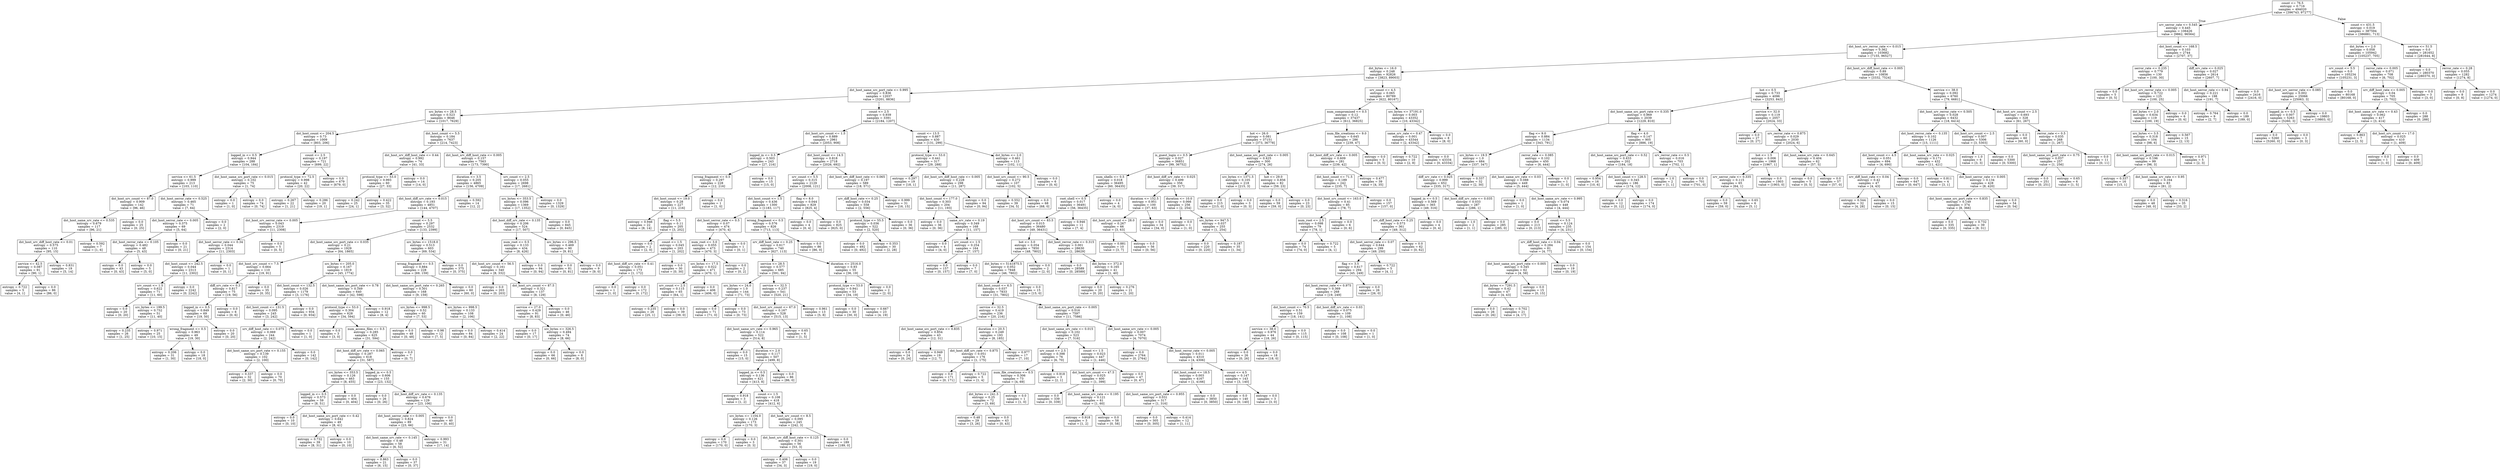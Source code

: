 digraph Tree {
node [shape=box] ;
0 [label="count <= 76.5\nentropy = 0.716\nsamples = 494020\nvalue = [396743, 97277]"] ;
1 [label="srv_serror_rate <= 0.545\nentropy = 0.445\nsamples = 106426\nvalue = [9862, 96564]"] ;
0 -> 1 [labeldistance=2.5, labelangle=45, headlabel="True"] ;
2 [label="dst_host_srv_rerror_rate <= 0.015\nentropy = 0.362\nsamples = 103682\nvalue = [7155, 96527]"] ;
1 -> 2 ;
3 [label="dst_bytes <= 16.0\nentropy = 0.248\nsamples = 92826\nvalue = [3823, 89003]"] ;
2 -> 3 ;
4 [label="dst_host_same_src_port_rate <= 0.995\nentropy = 0.836\nsamples = 12037\nvalue = [3201, 8836]"] ;
3 -> 4 ;
5 [label="src_bytes <= 28.5\nentropy = 0.523\nsamples = 8646\nvalue = [1017, 7629]"] ;
4 -> 5 ;
6 [label="dst_host_count <= 204.5\nentropy = 0.73\nsamples = 1009\nvalue = [803, 206]"] ;
5 -> 6 ;
7 [label="logged_in <= 0.5\nentropy = 0.944\nsamples = 288\nvalue = [104, 184]"] ;
6 -> 7 ;
8 [label="service <= 61.5\nentropy = 0.999\nsamples = 213\nvalue = [103, 110]"] ;
7 -> 8 ;
9 [label="dst_host_srv_count <= 87.0\nentropy = 0.909\nsamples = 142\nvalue = [96, 46]"] ;
8 -> 9 ;
10 [label="dst_host_same_srv_rate <= 0.535\nentropy = 0.679\nsamples = 117\nvalue = [96, 21]"] ;
9 -> 10 ;
11 [label="dst_host_srv_diff_host_rate <= 0.01\nentropy = 0.575\nsamples = 110\nvalue = [95, 15]"] ;
10 -> 11 ;
12 [label="service <= 42.5\nentropy = 0.087\nsamples = 91\nvalue = [90, 1]"] ;
11 -> 12 ;
13 [label="entropy = 0.722\nsamples = 5\nvalue = [4, 1]"] ;
12 -> 13 ;
14 [label="entropy = 0.0\nsamples = 86\nvalue = [86, 0]"] ;
12 -> 14 ;
15 [label="entropy = 0.831\nsamples = 19\nvalue = [5, 14]"] ;
11 -> 15 ;
16 [label="entropy = 0.592\nsamples = 7\nvalue = [1, 6]"] ;
10 -> 16 ;
17 [label="entropy = 0.0\nsamples = 25\nvalue = [0, 25]"] ;
9 -> 17 ;
18 [label="dst_host_serror_rate <= 0.525\nentropy = 0.465\nsamples = 71\nvalue = [7, 64]"] ;
8 -> 18 ;
19 [label="dst_host_serror_rate <= 0.005\nentropy = 0.375\nsamples = 69\nvalue = [5, 64]"] ;
18 -> 19 ;
20 [label="dst_host_rerror_rate <= 0.105\nentropy = 0.482\nsamples = 48\nvalue = [5, 43]"] ;
19 -> 20 ;
21 [label="entropy = 0.0\nsamples = 43\nvalue = [0, 43]"] ;
20 -> 21 ;
22 [label="entropy = 0.0\nsamples = 5\nvalue = [5, 0]"] ;
20 -> 22 ;
23 [label="entropy = 0.0\nsamples = 21\nvalue = [0, 21]"] ;
19 -> 23 ;
24 [label="entropy = 0.0\nsamples = 2\nvalue = [2, 0]"] ;
18 -> 24 ;
25 [label="dst_host_same_src_port_rate <= 0.015\nentropy = 0.102\nsamples = 75\nvalue = [1, 74]"] ;
7 -> 25 ;
26 [label="entropy = 0.0\nsamples = 1\nvalue = [1, 0]"] ;
25 -> 26 ;
27 [label="entropy = 0.0\nsamples = 74\nvalue = [0, 74]"] ;
25 -> 27 ;
28 [label="count <= 2.5\nentropy = 0.197\nsamples = 721\nvalue = [699, 22]"] ;
6 -> 28 ;
29 [label="protocol_type <= 72.5\nentropy = 0.998\nsamples = 42\nvalue = [20, 22]"] ;
28 -> 29 ;
30 [label="entropy = 0.267\nsamples = 22\nvalue = [1, 21]"] ;
29 -> 30 ;
31 [label="entropy = 0.286\nsamples = 20\nvalue = [19, 1]"] ;
29 -> 31 ;
32 [label="entropy = 0.0\nsamples = 679\nvalue = [679, 0]"] ;
28 -> 32 ;
33 [label="dst_host_count <= 5.5\nentropy = 0.184\nsamples = 7637\nvalue = [214, 7423]"] ;
5 -> 33 ;
34 [label="dst_host_srv_diff_host_rate <= 0.44\nentropy = 0.992\nsamples = 74\nvalue = [41, 33]"] ;
33 -> 34 ;
35 [label="protocol_type <= 53.0\nentropy = 0.993\nsamples = 60\nvalue = [27, 33]"] ;
34 -> 35 ;
36 [label="entropy = 0.242\nsamples = 25\nvalue = [24, 1]"] ;
35 -> 36 ;
37 [label="entropy = 0.422\nsamples = 35\nvalue = [3, 32]"] ;
35 -> 37 ;
38 [label="entropy = 0.0\nsamples = 14\nvalue = [14, 0]"] ;
34 -> 38 ;
39 [label="dst_host_srv_diff_host_rate <= 0.005\nentropy = 0.157\nsamples = 7563\nvalue = [173, 7390]"] ;
33 -> 39 ;
40 [label="duration <= 3.5\nentropy = 0.205\nsamples = 4865\nvalue = [156, 4709]"] ;
39 -> 40 ;
41 [label="dst_host_diff_srv_rate <= 0.015\nentropy = 0.193\nsamples = 4851\nvalue = [144, 4707]"] ;
40 -> 41 ;
42 [label="dst_host_srv_serror_rate <= 0.005\nentropy = 0.043\nsamples = 2319\nvalue = [11, 2308]"] ;
41 -> 42 ;
43 [label="dst_host_serror_rate <= 0.34\nentropy = 0.044\nsamples = 2314\nvalue = [11, 2303]"] ;
42 -> 43 ;
44 [label="dst_host_count <= 242.5\nentropy = 0.044\nsamples = 2313\nvalue = [11, 2302]"] ;
43 -> 44 ;
45 [label="srv_count <= 1.5\nentropy = 0.622\nsamples = 71\nvalue = [11, 60]"] ;
44 -> 45 ;
46 [label="entropy = 0.0\nsamples = 20\nvalue = [0, 20]"] ;
45 -> 46 ;
47 [label="src_bytes <= 199.5\nentropy = 0.752\nsamples = 51\nvalue = [11, 40]"] ;
45 -> 47 ;
48 [label="entropy = 0.235\nsamples = 26\nvalue = [1, 25]"] ;
47 -> 48 ;
49 [label="entropy = 0.971\nsamples = 25\nvalue = [10, 15]"] ;
47 -> 49 ;
50 [label="entropy = 0.0\nsamples = 2242\nvalue = [0, 2242]"] ;
44 -> 50 ;
51 [label="entropy = 0.0\nsamples = 1\nvalue = [0, 1]"] ;
43 -> 51 ;
52 [label="entropy = 0.0\nsamples = 5\nvalue = [0, 5]"] ;
42 -> 52 ;
53 [label="count <= 5.5\nentropy = 0.297\nsamples = 2532\nvalue = [133, 2399]"] ;
41 -> 53 ;
54 [label="dst_host_same_src_port_rate <= 0.035\nentropy = 0.21\nsamples = 1929\nvalue = [64, 1865]"] ;
53 -> 54 ;
55 [label="dst_host_srv_count <= 7.5\nentropy = 0.664\nsamples = 110\nvalue = [19, 91]"] ;
54 -> 55 ;
56 [label="diff_srv_rate <= 0.3\nentropy = 0.817\nsamples = 75\nvalue = [19, 56]"] ;
55 -> 56 ;
57 [label="logged_in <= 0.5\nentropy = 0.849\nsamples = 69\nvalue = [19, 50]"] ;
56 -> 57 ;
58 [label="wrong_fragment <= 0.5\nentropy = 0.963\nsamples = 49\nvalue = [19, 30]"] ;
57 -> 58 ;
59 [label="entropy = 0.206\nsamples = 31\nvalue = [1, 30]"] ;
58 -> 59 ;
60 [label="entropy = 0.0\nsamples = 18\nvalue = [18, 0]"] ;
58 -> 60 ;
61 [label="entropy = 0.0\nsamples = 20\nvalue = [0, 20]"] ;
57 -> 61 ;
62 [label="entropy = 0.0\nsamples = 6\nvalue = [0, 6]"] ;
56 -> 62 ;
63 [label="entropy = 0.0\nsamples = 35\nvalue = [0, 35]"] ;
55 -> 63 ;
64 [label="src_bytes <= 205.0\nentropy = 0.167\nsamples = 1819\nvalue = [45, 1774]"] ;
54 -> 64 ;
65 [label="dst_host_count <= 132.5\nentropy = 0.026\nsamples = 1179\nvalue = [3, 1176]"] ;
64 -> 65 ;
66 [label="dst_host_count <= 131.5\nentropy = 0.095\nsamples = 245\nvalue = [3, 242]"] ;
65 -> 66 ;
67 [label="srv_diff_host_rate <= 0.075\nentropy = 0.069\nsamples = 244\nvalue = [2, 242]"] ;
66 -> 67 ;
68 [label="dst_host_same_src_port_rate <= 0.155\nentropy = 0.139\nsamples = 102\nvalue = [2, 100]"] ;
67 -> 68 ;
69 [label="entropy = 0.337\nsamples = 32\nvalue = [2, 30]"] ;
68 -> 69 ;
70 [label="entropy = 0.0\nsamples = 70\nvalue = [0, 70]"] ;
68 -> 70 ;
71 [label="entropy = 0.0\nsamples = 142\nvalue = [0, 142]"] ;
67 -> 71 ;
72 [label="entropy = 0.0\nsamples = 1\nvalue = [1, 0]"] ;
66 -> 72 ;
73 [label="entropy = 0.0\nsamples = 934\nvalue = [0, 934]"] ;
65 -> 73 ;
74 [label="dst_host_same_src_port_rate <= 0.78\nentropy = 0.349\nsamples = 640\nvalue = [42, 598]"] ;
64 -> 74 ;
75 [label="protocol_type <= 53.0\nentropy = 0.304\nsamples = 628\nvalue = [34, 594]"] ;
74 -> 75 ;
76 [label="entropy = 0.0\nsamples = 3\nvalue = [3, 0]"] ;
75 -> 76 ;
77 [label="num_access_files <= 0.5\nentropy = 0.285\nsamples = 625\nvalue = [31, 594]"] ;
75 -> 77 ;
78 [label="dst_host_diff_srv_rate <= 0.065\nentropy = 0.287\nsamples = 618\nvalue = [31, 587]"] ;
77 -> 78 ;
79 [label="src_bytes <= 353.5\nentropy = 0.126\nsamples = 463\nvalue = [8, 455]"] ;
78 -> 79 ;
80 [label="logged_in <= 0.5\nentropy = 0.573\nsamples = 59\nvalue = [8, 51]"] ;
79 -> 80 ;
81 [label="entropy = 0.0\nsamples = 10\nvalue = [0, 10]"] ;
80 -> 81 ;
82 [label="dst_host_same_src_port_rate <= 0.42\nentropy = 0.642\nsamples = 49\nvalue = [8, 41]"] ;
80 -> 82 ;
83 [label="entropy = 0.732\nsamples = 39\nvalue = [8, 31]"] ;
82 -> 83 ;
84 [label="entropy = 0.0\nsamples = 10\nvalue = [0, 10]"] ;
82 -> 84 ;
85 [label="entropy = 0.0\nsamples = 404\nvalue = [0, 404]"] ;
79 -> 85 ;
86 [label="logged_in <= 0.5\nentropy = 0.606\nsamples = 155\nvalue = [23, 132]"] ;
78 -> 86 ;
87 [label="entropy = 0.0\nsamples = 26\nvalue = [0, 26]"] ;
86 -> 87 ;
88 [label="dst_host_diff_srv_rate <= 0.135\nentropy = 0.676\nsamples = 129\nvalue = [23, 106]"] ;
86 -> 88 ;
89 [label="dst_host_serror_rate <= 0.005\nentropy = 0.824\nsamples = 89\nvalue = [23, 66]"] ;
88 -> 89 ;
90 [label="dst_host_same_srv_rate <= 0.145\nentropy = 0.48\nsamples = 58\nvalue = [6, 52]"] ;
89 -> 90 ;
91 [label="entropy = 0.863\nsamples = 21\nvalue = [6, 15]"] ;
90 -> 91 ;
92 [label="entropy = 0.0\nsamples = 37\nvalue = [0, 37]"] ;
90 -> 92 ;
93 [label="entropy = 0.993\nsamples = 31\nvalue = [17, 14]"] ;
89 -> 93 ;
94 [label="entropy = 0.0\nsamples = 40\nvalue = [0, 40]"] ;
88 -> 94 ;
95 [label="entropy = 0.0\nsamples = 7\nvalue = [0, 7]"] ;
77 -> 95 ;
96 [label="entropy = 0.918\nsamples = 12\nvalue = [8, 4]"] ;
74 -> 96 ;
97 [label="src_bytes <= 1518.0\nentropy = 0.513\nsamples = 603\nvalue = [69, 534]"] ;
53 -> 97 ;
98 [label="wrong_fragment <= 0.5\nentropy = 0.884\nsamples = 228\nvalue = [69, 159]"] ;
97 -> 98 ;
99 [label="dst_host_same_src_port_rate <= 0.265\nentropy = 0.301\nsamples = 168\nvalue = [9, 159]"] ;
98 -> 99 ;
100 [label="src_bytes <= 998.5\nentropy = 0.52\nsamples = 60\nvalue = [7, 53]"] ;
99 -> 100 ;
101 [label="entropy = 0.0\nsamples = 48\nvalue = [0, 48]"] ;
100 -> 101 ;
102 [label="entropy = 0.98\nsamples = 12\nvalue = [7, 5]"] ;
100 -> 102 ;
103 [label="src_bytes <= 998.5\nentropy = 0.133\nsamples = 108\nvalue = [2, 106]"] ;
99 -> 103 ;
104 [label="entropy = 0.0\nsamples = 84\nvalue = [0, 84]"] ;
103 -> 104 ;
105 [label="entropy = 0.414\nsamples = 24\nvalue = [2, 22]"] ;
103 -> 105 ;
106 [label="entropy = 0.0\nsamples = 60\nvalue = [60, 0]"] ;
98 -> 106 ;
107 [label="entropy = 0.0\nsamples = 375\nvalue = [0, 375]"] ;
97 -> 107 ;
108 [label="entropy = 0.592\nsamples = 14\nvalue = [12, 2]"] ;
40 -> 108 ;
109 [label="srv_count <= 2.5\nentropy = 0.055\nsamples = 2698\nvalue = [17, 2681]"] ;
39 -> 109 ;
110 [label="src_bytes <= 353.5\nentropy = 0.096\nsamples = 1369\nvalue = [17, 1352]"] ;
109 -> 110 ;
111 [label="dst_host_diff_srv_rate <= 0.135\nentropy = 0.206\nsamples = 524\nvalue = [17, 507]"] ;
110 -> 111 ;
112 [label="num_root <= 0.5\nentropy = 0.133\nsamples = 434\nvalue = [8, 426]"] ;
111 -> 112 ;
113 [label="dst_host_srv_count <= 56.5\nentropy = 0.161\nsamples = 340\nvalue = [8, 332]"] ;
112 -> 113 ;
114 [label="entropy = 0.0\nsamples = 203\nvalue = [0, 203]"] ;
113 -> 114 ;
115 [label="dst_host_srv_count <= 87.5\nentropy = 0.321\nsamples = 137\nvalue = [8, 129]"] ;
113 -> 115 ;
116 [label="service <= 27.0\nentropy = 0.429\nsamples = 91\nvalue = [8, 83]"] ;
115 -> 116 ;
117 [label="entropy = 0.0\nsamples = 17\nvalue = [0, 17]"] ;
116 -> 117 ;
118 [label="src_bytes <= 326.5\nentropy = 0.494\nsamples = 74\nvalue = [8, 66]"] ;
116 -> 118 ;
119 [label="entropy = 0.0\nsamples = 66\nvalue = [0, 66]"] ;
118 -> 119 ;
120 [label="entropy = 0.0\nsamples = 8\nvalue = [8, 0]"] ;
118 -> 120 ;
121 [label="entropy = 0.0\nsamples = 46\nvalue = [0, 46]"] ;
115 -> 121 ;
122 [label="entropy = 0.0\nsamples = 94\nvalue = [0, 94]"] ;
112 -> 122 ;
123 [label="src_bytes <= 296.5\nentropy = 0.469\nsamples = 90\nvalue = [9, 81]"] ;
111 -> 123 ;
124 [label="entropy = 0.0\nsamples = 81\nvalue = [0, 81]"] ;
123 -> 124 ;
125 [label="entropy = 0.0\nsamples = 9\nvalue = [9, 0]"] ;
123 -> 125 ;
126 [label="entropy = 0.0\nsamples = 845\nvalue = [0, 845]"] ;
110 -> 126 ;
127 [label="entropy = 0.0\nsamples = 1329\nvalue = [0, 1329]"] ;
109 -> 127 ;
128 [label="count <= 2.5\nentropy = 0.939\nsamples = 3391\nvalue = [2184, 1207]"] ;
4 -> 128 ;
129 [label="dst_host_srv_count <= 1.5\nentropy = 0.889\nsamples = 2961\nvalue = [2053, 908]"] ;
128 -> 129 ;
130 [label="logged_in <= 0.5\nentropy = 0.503\nsamples = 243\nvalue = [27, 216]"] ;
129 -> 130 ;
131 [label="wrong_fragment <= 0.5\nentropy = 0.297\nsamples = 228\nvalue = [12, 216]"] ;
130 -> 131 ;
132 [label="dst_host_count <= 19.0\nentropy = 0.28\nsamples = 227\nvalue = [11, 216]"] ;
131 -> 132 ;
133 [label="entropy = 0.946\nsamples = 22\nvalue = [8, 14]"] ;
132 -> 133 ;
134 [label="flag <= 5.5\nentropy = 0.11\nsamples = 205\nvalue = [3, 202]"] ;
132 -> 134 ;
135 [label="entropy = 0.0\nsamples = 2\nvalue = [2, 0]"] ;
134 -> 135 ;
136 [label="count <= 1.5\nentropy = 0.045\nsamples = 203\nvalue = [1, 202]"] ;
134 -> 136 ;
137 [label="dst_host_diff_srv_rate <= 0.41\nentropy = 0.051\nsamples = 173\nvalue = [1, 172]"] ;
136 -> 137 ;
138 [label="entropy = 0.0\nsamples = 1\nvalue = [1, 0]"] ;
137 -> 138 ;
139 [label="entropy = 0.0\nsamples = 172\nvalue = [0, 172]"] ;
137 -> 139 ;
140 [label="entropy = 0.0\nsamples = 30\nvalue = [0, 30]"] ;
136 -> 140 ;
141 [label="entropy = 0.0\nsamples = 1\nvalue = [1, 0]"] ;
131 -> 141 ;
142 [label="entropy = 0.0\nsamples = 15\nvalue = [15, 0]"] ;
130 -> 142 ;
143 [label="dst_host_count <= 14.5\nentropy = 0.818\nsamples = 2718\nvalue = [2026, 692]"] ;
129 -> 143 ;
144 [label="srv_count <= 5.5\nentropy = 0.315\nsamples = 2129\nvalue = [2008, 121]"] ;
143 -> 144 ;
145 [label="dst_host_count <= 1.5\nentropy = 0.436\nsamples = 1300\nvalue = [1183, 117]"] ;
144 -> 145 ;
146 [label="dst_host_serror_rate <= 0.5\nentropy = 0.07\nsamples = 474\nvalue = [470, 4]"] ;
145 -> 146 ;
147 [label="num_root <= 3.0\nentropy = 0.055\nsamples = 473\nvalue = [470, 3]"] ;
146 -> 147 ;
148 [label="src_bytes <= 17.5\nentropy = 0.022\nsamples = 471\nvalue = [470, 1]"] ;
147 -> 148 ;
149 [label="srv_count <= 2.5\nentropy = 0.115\nsamples = 65\nvalue = [64, 1]"] ;
148 -> 149 ;
150 [label="entropy = 0.235\nsamples = 26\nvalue = [25, 1]"] ;
149 -> 150 ;
151 [label="entropy = 0.0\nsamples = 39\nvalue = [39, 0]"] ;
149 -> 151 ;
152 [label="entropy = 0.0\nsamples = 406\nvalue = [406, 0]"] ;
148 -> 152 ;
153 [label="entropy = 0.0\nsamples = 2\nvalue = [0, 2]"] ;
147 -> 153 ;
154 [label="entropy = 0.0\nsamples = 1\nvalue = [0, 1]"] ;
146 -> 154 ;
155 [label="wrong_fragment <= 0.5\nentropy = 0.576\nsamples = 826\nvalue = [713, 113]"] ;
145 -> 155 ;
156 [label="srv_diff_host_rate <= 0.25\nentropy = 0.617\nsamples = 740\nvalue = [627, 113]"] ;
155 -> 156 ;
157 [label="service <= 28.5\nentropy = 0.577\nsamples = 685\nvalue = [591, 94]"] ;
156 -> 157 ;
158 [label="src_bytes <= 24.0\nentropy = 1.0\nsamples = 144\nvalue = [71, 73]"] ;
157 -> 158 ;
159 [label="entropy = 0.0\nsamples = 71\nvalue = [71, 0]"] ;
158 -> 159 ;
160 [label="entropy = 0.0\nsamples = 73\nvalue = [0, 73]"] ;
158 -> 160 ;
161 [label="service <= 32.5\nentropy = 0.237\nsamples = 541\nvalue = [520, 21]"] ;
157 -> 161 ;
162 [label="dst_host_srv_count <= 67.0\nentropy = 0.167\nsamples = 528\nvalue = [515, 13]"] ;
161 -> 162 ;
163 [label="dst_host_same_srv_rate <= 0.965\nentropy = 0.114\nsamples = 522\nvalue = [514, 8]"] ;
162 -> 163 ;
164 [label="entropy = 0.0\nsamples = 15\nvalue = [15, 0]"] ;
163 -> 164 ;
165 [label="duration <= 2.0\nentropy = 0.117\nsamples = 507\nvalue = [499, 8]"] ;
163 -> 165 ;
166 [label="logged_in <= 0.5\nentropy = 0.136\nsamples = 421\nvalue = [413, 8]"] ;
165 -> 166 ;
167 [label="entropy = 0.918\nsamples = 3\nvalue = [1, 2]"] ;
166 -> 167 ;
168 [label="count <= 1.5\nentropy = 0.108\nsamples = 418\nvalue = [412, 6]"] ;
166 -> 168 ;
169 [label="src_bytes <= 1104.0\nentropy = 0.126\nsamples = 173\nvalue = [170, 3]"] ;
168 -> 169 ;
170 [label="entropy = 0.0\nsamples = 170\nvalue = [170, 0]"] ;
169 -> 170 ;
171 [label="entropy = 0.0\nsamples = 3\nvalue = [0, 3]"] ;
169 -> 171 ;
172 [label="dst_host_srv_count <= 8.5\nentropy = 0.095\nsamples = 245\nvalue = [242, 3]"] ;
168 -> 172 ;
173 [label="dst_host_srv_diff_host_rate <= 0.125\nentropy = 0.301\nsamples = 56\nvalue = [53, 3]"] ;
172 -> 173 ;
174 [label="entropy = 0.406\nsamples = 37\nvalue = [34, 3]"] ;
173 -> 174 ;
175 [label="entropy = 0.0\nsamples = 19\nvalue = [19, 0]"] ;
173 -> 175 ;
176 [label="entropy = 0.0\nsamples = 189\nvalue = [189, 0]"] ;
172 -> 176 ;
177 [label="entropy = 0.0\nsamples = 86\nvalue = [86, 0]"] ;
165 -> 177 ;
178 [label="entropy = 0.65\nsamples = 6\nvalue = [1, 5]"] ;
162 -> 178 ;
179 [label="entropy = 0.961\nsamples = 13\nvalue = [5, 8]"] ;
161 -> 179 ;
180 [label="duration <= 2516.0\nentropy = 0.93\nsamples = 55\nvalue = [36, 19]"] ;
156 -> 180 ;
181 [label="protocol_type <= 53.0\nentropy = 0.941\nsamples = 53\nvalue = [34, 19]"] ;
180 -> 181 ;
182 [label="entropy = 0.0\nsamples = 30\nvalue = [30, 0]"] ;
181 -> 182 ;
183 [label="entropy = 0.667\nsamples = 23\nvalue = [4, 19]"] ;
181 -> 183 ;
184 [label="entropy = 0.0\nsamples = 2\nvalue = [2, 0]"] ;
180 -> 184 ;
185 [label="entropy = 0.0\nsamples = 86\nvalue = [86, 0]"] ;
155 -> 185 ;
186 [label="flag <= 8.0\nentropy = 0.044\nsamples = 829\nvalue = [825, 4]"] ;
144 -> 186 ;
187 [label="entropy = 0.0\nsamples = 4\nvalue = [0, 4]"] ;
186 -> 187 ;
188 [label="entropy = 0.0\nsamples = 825\nvalue = [825, 0]"] ;
186 -> 188 ;
189 [label="dst_host_srv_diff_host_rate <= 0.065\nentropy = 0.197\nsamples = 589\nvalue = [18, 571]"] ;
143 -> 189 ;
190 [label="srv_diff_host_rate <= 0.25\nentropy = 0.034\nsamples = 558\nvalue = [2, 556]"] ;
189 -> 190 ;
191 [label="protocol_type <= 55.5\nentropy = 0.036\nsamples = 522\nvalue = [2, 520]"] ;
190 -> 191 ;
192 [label="entropy = 0.0\nsamples = 492\nvalue = [0, 492]"] ;
191 -> 192 ;
193 [label="entropy = 0.353\nsamples = 30\nvalue = [2, 28]"] ;
191 -> 193 ;
194 [label="entropy = 0.0\nsamples = 36\nvalue = [0, 36]"] ;
190 -> 194 ;
195 [label="entropy = 0.999\nsamples = 31\nvalue = [16, 15]"] ;
189 -> 195 ;
196 [label="count <= 13.5\nentropy = 0.887\nsamples = 430\nvalue = [131, 299]"] ;
128 -> 196 ;
197 [label="protocol_type <= 53.0\nentropy = 0.441\nsamples = 317\nvalue = [29, 288]"] ;
196 -> 197 ;
198 [label="entropy = 0.297\nsamples = 19\nvalue = [18, 1]"] ;
197 -> 198 ;
199 [label="dst_host_srv_diff_host_rate <= 0.005\nentropy = 0.228\nsamples = 298\nvalue = [11, 287]"] ;
197 -> 199 ;
200 [label="dst_host_count <= 177.0\nentropy = 0.303\nsamples = 204\nvalue = [11, 193]"] ;
199 -> 200 ;
201 [label="entropy = 0.0\nsamples = 36\nvalue = [0, 36]"] ;
200 -> 201 ;
202 [label="same_srv_rate <= 0.19\nentropy = 0.349\nsamples = 168\nvalue = [11, 157]"] ;
200 -> 202 ;
203 [label="entropy = 0.0\nsamples = 4\nvalue = [4, 0]"] ;
202 -> 203 ;
204 [label="srv_count <= 1.5\nentropy = 0.254\nsamples = 164\nvalue = [7, 157]"] ;
202 -> 204 ;
205 [label="entropy = 0.0\nsamples = 157\nvalue = [0, 157]"] ;
204 -> 205 ;
206 [label="entropy = 0.0\nsamples = 7\nvalue = [7, 0]"] ;
204 -> 206 ;
207 [label="entropy = 0.0\nsamples = 94\nvalue = [0, 94]"] ;
199 -> 207 ;
208 [label="dst_bytes <= 2.0\nentropy = 0.461\nsamples = 113\nvalue = [102, 11]"] ;
196 -> 208 ;
209 [label="dst_host_srv_count <= 90.5\nentropy = 0.272\nsamples = 107\nvalue = [102, 5]"] ;
208 -> 209 ;
210 [label="entropy = 0.552\nsamples = 39\nvalue = [34, 5]"] ;
209 -> 210 ;
211 [label="entropy = 0.0\nsamples = 68\nvalue = [68, 0]"] ;
209 -> 211 ;
212 [label="entropy = 0.0\nsamples = 6\nvalue = [0, 6]"] ;
208 -> 212 ;
213 [label="srv_count <= 4.5\nentropy = 0.065\nsamples = 80789\nvalue = [622, 80167]"] ;
3 -> 213 ;
214 [label="num_compromised <= 0.5\nentropy = 0.12\nsamples = 37437\nvalue = [612, 36825]"] ;
213 -> 214 ;
215 [label="hot <= 26.0\nentropy = 0.081\nsamples = 37151\nvalue = [373, 36778]"] ;
214 -> 215 ;
216 [label="is_guest_login <= 0.5\nentropy = 0.027\nsamples = 36851\nvalue = [99, 36752]"] ;
215 -> 216 ;
217 [label="num_shells <= 0.5\nentropy = 0.018\nsamples = 36495\nvalue = [60, 36435]"] ;
216 -> 217 ;
218 [label="root_shell <= 0.5\nentropy = 0.017\nsamples = 36491\nvalue = [56, 36435]"] ;
217 -> 218 ;
219 [label="dst_host_srv_count <= 83.5\nentropy = 0.015\nsamples = 36480\nvalue = [49, 36431]"] ;
218 -> 219 ;
220 [label="hot <= 3.0\nentropy = 0.054\nsamples = 7850\nvalue = [48, 7802]"] ;
219 -> 220 ;
221 [label="dst_bytes <= 5141875.5\nentropy = 0.052\nsamples = 7848\nvalue = [46, 7802]"] ;
220 -> 221 ;
222 [label="dst_host_count <= 6.5\nentropy = 0.037\nsamples = 7833\nvalue = [31, 7802]"] ;
221 -> 222 ;
223 [label="service <= 32.5\nentropy = 0.419\nsamples = 236\nvalue = [20, 216]"] ;
222 -> 223 ;
224 [label="dst_host_same_src_port_rate <= 0.835\nentropy = 0.854\nsamples = 43\nvalue = [12, 31]"] ;
223 -> 224 ;
225 [label="entropy = 0.0\nsamples = 24\nvalue = [0, 24]"] ;
224 -> 225 ;
226 [label="entropy = 0.949\nsamples = 19\nvalue = [12, 7]"] ;
224 -> 226 ;
227 [label="duration <= 20.5\nentropy = 0.249\nsamples = 193\nvalue = [8, 185]"] ;
223 -> 227 ;
228 [label="dst_host_diff_srv_rate <= 0.875\nentropy = 0.051\nsamples = 176\nvalue = [1, 175]"] ;
227 -> 228 ;
229 [label="entropy = 0.0\nsamples = 171\nvalue = [0, 171]"] ;
228 -> 229 ;
230 [label="entropy = 0.722\nsamples = 5\nvalue = [1, 4]"] ;
228 -> 230 ;
231 [label="entropy = 0.977\nsamples = 17\nvalue = [7, 10]"] ;
227 -> 231 ;
232 [label="dst_host_same_src_port_rate <= 0.005\nentropy = 0.016\nsamples = 7597\nvalue = [11, 7586]"] ;
222 -> 232 ;
233 [label="dst_host_same_srv_rate <= 0.015\nentropy = 0.102\nsamples = 523\nvalue = [7, 516]"] ;
232 -> 233 ;
234 [label="srv_count <= 2.5\nentropy = 0.398\nsamples = 76\nvalue = [6, 70]"] ;
233 -> 234 ;
235 [label="num_file_creations <= 0.5\nentropy = 0.306\nsamples = 73\nvalue = [4, 69]"] ;
234 -> 235 ;
236 [label="dst_bytes <= 241.5\nentropy = 0.25\nsamples = 72\nvalue = [3, 69]"] ;
235 -> 236 ;
237 [label="entropy = 0.48\nsamples = 29\nvalue = [3, 26]"] ;
236 -> 237 ;
238 [label="entropy = 0.0\nsamples = 43\nvalue = [0, 43]"] ;
236 -> 238 ;
239 [label="entropy = 0.0\nsamples = 1\nvalue = [1, 0]"] ;
235 -> 239 ;
240 [label="entropy = 0.918\nsamples = 3\nvalue = [2, 1]"] ;
234 -> 240 ;
241 [label="count <= 1.5\nentropy = 0.023\nsamples = 447\nvalue = [1, 446]"] ;
233 -> 241 ;
242 [label="dst_host_srv_count <= 47.5\nentropy = 0.025\nsamples = 400\nvalue = [1, 399]"] ;
241 -> 242 ;
243 [label="entropy = 0.0\nsamples = 339\nvalue = [0, 339]"] ;
242 -> 243 ;
244 [label="dst_host_same_srv_rate <= 0.195\nentropy = 0.121\nsamples = 61\nvalue = [1, 60]"] ;
242 -> 244 ;
245 [label="entropy = 0.918\nsamples = 3\nvalue = [1, 2]"] ;
244 -> 245 ;
246 [label="entropy = 0.0\nsamples = 58\nvalue = [0, 58]"] ;
244 -> 246 ;
247 [label="entropy = 0.0\nsamples = 47\nvalue = [0, 47]"] ;
241 -> 247 ;
248 [label="dst_host_same_srv_rate <= 0.005\nentropy = 0.007\nsamples = 7074\nvalue = [4, 7070]"] ;
232 -> 248 ;
249 [label="entropy = 0.0\nsamples = 2764\nvalue = [0, 2764]"] ;
248 -> 249 ;
250 [label="dst_host_rerror_rate <= 0.005\nentropy = 0.011\nsamples = 4310\nvalue = [4, 4306]"] ;
248 -> 250 ;
251 [label="dst_host_count <= 18.5\nentropy = 0.003\nsamples = 4167\nvalue = [1, 4166]"] ;
250 -> 251 ;
252 [label="dst_host_same_src_port_rate <= 0.955\nentropy = 0.031\nsamples = 317\nvalue = [1, 316]"] ;
251 -> 252 ;
253 [label="entropy = 0.0\nsamples = 305\nvalue = [0, 305]"] ;
252 -> 253 ;
254 [label="entropy = 0.414\nsamples = 12\nvalue = [1, 11]"] ;
252 -> 254 ;
255 [label="entropy = 0.0\nsamples = 3850\nvalue = [0, 3850]"] ;
251 -> 255 ;
256 [label="count <= 4.5\nentropy = 0.147\nsamples = 143\nvalue = [3, 140]"] ;
250 -> 256 ;
257 [label="entropy = 0.0\nsamples = 140\nvalue = [0, 140]"] ;
256 -> 257 ;
258 [label="entropy = 0.0\nsamples = 3\nvalue = [3, 0]"] ;
256 -> 258 ;
259 [label="entropy = 0.0\nsamples = 15\nvalue = [15, 0]"] ;
221 -> 259 ;
260 [label="entropy = 0.0\nsamples = 2\nvalue = [2, 0]"] ;
220 -> 260 ;
261 [label="dst_host_rerror_rate <= 0.315\nentropy = 0.001\nsamples = 28630\nvalue = [1, 28629]"] ;
219 -> 261 ;
262 [label="entropy = 0.0\nsamples = 28589\nvalue = [0, 28589]"] ;
261 -> 262 ;
263 [label="dst_bytes <= 372.0\nentropy = 0.165\nsamples = 41\nvalue = [1, 40]"] ;
261 -> 263 ;
264 [label="entropy = 0.0\nsamples = 20\nvalue = [0, 20]"] ;
263 -> 264 ;
265 [label="entropy = 0.276\nsamples = 21\nvalue = [1, 20]"] ;
263 -> 265 ;
266 [label="entropy = 0.946\nsamples = 11\nvalue = [7, 4]"] ;
218 -> 266 ;
267 [label="entropy = 0.0\nsamples = 4\nvalue = [4, 0]"] ;
217 -> 267 ;
268 [label="dst_host_diff_srv_rate <= 0.025\nentropy = 0.499\nsamples = 356\nvalue = [39, 317]"] ;
216 -> 268 ;
269 [label="duration <= 152.5\nentropy = 0.951\nsamples = 100\nvalue = [37, 63]"] ;
268 -> 269 ;
270 [label="dst_host_srv_count <= 28.0\nentropy = 0.267\nsamples = 66\nvalue = [3, 63]"] ;
269 -> 270 ;
271 [label="entropy = 0.881\nsamples = 10\nvalue = [3, 7]"] ;
270 -> 271 ;
272 [label="entropy = 0.0\nsamples = 56\nvalue = [0, 56]"] ;
270 -> 272 ;
273 [label="entropy = 0.0\nsamples = 34\nvalue = [34, 0]"] ;
269 -> 273 ;
274 [label="duration <= 10.0\nentropy = 0.066\nsamples = 256\nvalue = [2, 254]"] ;
268 -> 274 ;
275 [label="entropy = 0.0\nsamples = 1\nvalue = [1, 0]"] ;
274 -> 275 ;
276 [label="src_bytes <= 947.5\nentropy = 0.037\nsamples = 255\nvalue = [1, 254]"] ;
274 -> 276 ;
277 [label="entropy = 0.0\nsamples = 220\nvalue = [0, 220]"] ;
276 -> 277 ;
278 [label="entropy = 0.187\nsamples = 35\nvalue = [1, 34]"] ;
276 -> 278 ;
279 [label="dst_host_same_src_port_rate <= 0.005\nentropy = 0.425\nsamples = 300\nvalue = [274, 26]"] ;
215 -> 279 ;
280 [label="src_bytes <= 1371.5\nentropy = 0.105\nsamples = 218\nvalue = [215, 3]"] ;
279 -> 280 ;
281 [label="entropy = 0.0\nsamples = 215\nvalue = [215, 0]"] ;
280 -> 281 ;
282 [label="entropy = 0.0\nsamples = 3\nvalue = [0, 3]"] ;
280 -> 282 ;
283 [label="hot <= 29.0\nentropy = 0.856\nsamples = 82\nvalue = [59, 23]"] ;
279 -> 283 ;
284 [label="entropy = 0.0\nsamples = 59\nvalue = [59, 0]"] ;
283 -> 284 ;
285 [label="entropy = 0.0\nsamples = 23\nvalue = [0, 23]"] ;
283 -> 285 ;
286 [label="num_file_creations <= 9.0\nentropy = 0.645\nsamples = 286\nvalue = [239, 47]"] ;
214 -> 286 ;
287 [label="dst_host_diff_srv_rate <= 0.005\nentropy = 0.609\nsamples = 281\nvalue = [239, 42]"] ;
286 -> 287 ;
288 [label="dst_host_count <= 71.5\nentropy = 0.189\nsamples = 242\nvalue = [235, 7]"] ;
287 -> 288 ;
289 [label="dst_host_srv_count <= 163.0\nentropy = 0.41\nsamples = 85\nvalue = [78, 7]"] ;
288 -> 289 ;
290 [label="num_root <= 2.5\nentropy = 0.098\nsamples = 79\nvalue = [78, 1]"] ;
289 -> 290 ;
291 [label="entropy = 0.0\nsamples = 74\nvalue = [74, 0]"] ;
290 -> 291 ;
292 [label="entropy = 0.722\nsamples = 5\nvalue = [4, 1]"] ;
290 -> 292 ;
293 [label="entropy = 0.0\nsamples = 6\nvalue = [0, 6]"] ;
289 -> 293 ;
294 [label="entropy = 0.0\nsamples = 157\nvalue = [157, 0]"] ;
288 -> 294 ;
295 [label="entropy = 0.477\nsamples = 39\nvalue = [4, 35]"] ;
287 -> 295 ;
296 [label="entropy = 0.0\nsamples = 5\nvalue = [0, 5]"] ;
286 -> 296 ;
297 [label="src_bytes <= 37191.0\nentropy = 0.003\nsamples = 43352\nvalue = [10, 43342]"] ;
213 -> 297 ;
298 [label="same_srv_rate <= 0.47\nentropy = 0.001\nsamples = 43344\nvalue = [2, 43342]"] ;
297 -> 298 ;
299 [label="entropy = 0.722\nsamples = 10\nvalue = [2, 8]"] ;
298 -> 299 ;
300 [label="entropy = 0.0\nsamples = 43334\nvalue = [0, 43334]"] ;
298 -> 300 ;
301 [label="entropy = 0.0\nsamples = 8\nvalue = [8, 0]"] ;
297 -> 301 ;
302 [label="dst_host_srv_diff_host_rate <= 0.005\nentropy = 0.89\nsamples = 10856\nvalue = [3332, 7524]"] ;
2 -> 302 ;
303 [label="hot <= 0.5\nentropy = 0.733\nsamples = 4096\nvalue = [3253, 843]"] ;
302 -> 303 ;
304 [label="dst_host_same_src_port_rate <= 0.335\nentropy = 0.969\nsamples = 2039\nvalue = [1229, 810]"] ;
303 -> 304 ;
305 [label="flag <= 9.0\nentropy = 0.884\nsamples = 1134\nvalue = [343, 791]"] ;
304 -> 305 ;
306 [label="src_bytes <= 19.5\nentropy = 1.0\nsamples = 684\nvalue = [337, 347]"] ;
305 -> 306 ;
307 [label="diff_srv_rate <= 0.025\nentropy = 0.999\nsamples = 652\nvalue = [335, 317]"] ;
306 -> 307 ;
308 [label="logged_in <= 0.5\nentropy = 0.569\nsamples = 365\nvalue = [49, 316]"] ;
307 -> 308 ;
309 [label="srv_diff_host_rate <= 0.25\nentropy = 0.573\nsamples = 361\nvalue = [49, 312]"] ;
308 -> 309 ;
310 [label="dst_host_serror_rate <= 0.07\nentropy = 0.644\nsamples = 299\nvalue = [49, 250]"] ;
309 -> 310 ;
311 [label="flag <= 3.5\nentropy = 0.617\nsamples = 294\nvalue = [45, 249]"] ;
310 -> 311 ;
312 [label="dst_host_rerror_rate <= 0.975\nentropy = 0.369\nsamples = 268\nvalue = [19, 249]"] ;
311 -> 312 ;
313 [label="dst_host_count <= 70.5\nentropy = 0.51\nsamples = 159\nvalue = [18, 141]"] ;
312 -> 313 ;
314 [label="service <= 38.0\nentropy = 0.976\nsamples = 44\nvalue = [18, 26]"] ;
313 -> 314 ;
315 [label="entropy = 0.0\nsamples = 26\nvalue = [0, 26]"] ;
314 -> 315 ;
316 [label="entropy = 0.0\nsamples = 18\nvalue = [18, 0]"] ;
314 -> 316 ;
317 [label="entropy = 0.0\nsamples = 115\nvalue = [0, 115]"] ;
313 -> 317 ;
318 [label="dst_host_diff_srv_rate <= 0.03\nentropy = 0.075\nsamples = 109\nvalue = [1, 108]"] ;
312 -> 318 ;
319 [label="entropy = 0.0\nsamples = 108\nvalue = [0, 108]"] ;
318 -> 319 ;
320 [label="entropy = 0.0\nsamples = 1\nvalue = [1, 0]"] ;
318 -> 320 ;
321 [label="entropy = 0.0\nsamples = 26\nvalue = [26, 0]"] ;
311 -> 321 ;
322 [label="entropy = 0.722\nsamples = 5\nvalue = [4, 1]"] ;
310 -> 322 ;
323 [label="entropy = 0.0\nsamples = 62\nvalue = [0, 62]"] ;
309 -> 323 ;
324 [label="entropy = 0.0\nsamples = 4\nvalue = [0, 4]"] ;
308 -> 324 ;
325 [label="dst_host_diff_srv_rate <= 0.035\nentropy = 0.033\nsamples = 287\nvalue = [286, 1]"] ;
307 -> 325 ;
326 [label="entropy = 1.0\nsamples = 2\nvalue = [1, 1]"] ;
325 -> 326 ;
327 [label="entropy = 0.0\nsamples = 285\nvalue = [285, 0]"] ;
325 -> 327 ;
328 [label="entropy = 0.337\nsamples = 32\nvalue = [2, 30]"] ;
306 -> 328 ;
329 [label="rerror_rate <= 0.085\nentropy = 0.102\nsamples = 450\nvalue = [6, 444]"] ;
305 -> 329 ;
330 [label="dst_host_same_srv_rate <= 0.03\nentropy = 0.088\nsamples = 449\nvalue = [5, 444]"] ;
329 -> 330 ;
331 [label="entropy = 0.0\nsamples = 1\nvalue = [1, 0]"] ;
330 -> 331 ;
332 [label="dst_host_same_srv_rate <= 0.995\nentropy = 0.074\nsamples = 448\nvalue = [4, 444]"] ;
330 -> 332 ;
333 [label="entropy = 0.0\nsamples = 213\nvalue = [0, 213]"] ;
332 -> 333 ;
334 [label="count <= 5.5\nentropy = 0.124\nsamples = 235\nvalue = [4, 231]"] ;
332 -> 334 ;
335 [label="srv_diff_host_rate <= 0.04\nentropy = 0.284\nsamples = 81\nvalue = [4, 77]"] ;
334 -> 335 ;
336 [label="dst_host_same_src_port_rate <= 0.005\nentropy = 0.345\nsamples = 62\nvalue = [4, 58]"] ;
335 -> 336 ;
337 [label="dst_bytes <= 7291.5\nentropy = 0.42\nsamples = 47\nvalue = [4, 43]"] ;
336 -> 337 ;
338 [label="entropy = 0.0\nsamples = 26\nvalue = [0, 26]"] ;
337 -> 338 ;
339 [label="entropy = 0.702\nsamples = 21\nvalue = [4, 17]"] ;
337 -> 339 ;
340 [label="entropy = 0.0\nsamples = 15\nvalue = [0, 15]"] ;
336 -> 340 ;
341 [label="entropy = 0.0\nsamples = 19\nvalue = [0, 19]"] ;
335 -> 341 ;
342 [label="entropy = 0.0\nsamples = 154\nvalue = [0, 154]"] ;
334 -> 342 ;
343 [label="entropy = 0.0\nsamples = 1\nvalue = [1, 0]"] ;
329 -> 343 ;
344 [label="flag <= 4.0\nentropy = 0.147\nsamples = 905\nvalue = [886, 19]"] ;
304 -> 344 ;
345 [label="dst_host_same_src_port_rate <= 0.52\nentropy = 0.433\nsamples = 202\nvalue = [184, 18]"] ;
344 -> 345 ;
346 [label="entropy = 0.954\nsamples = 16\nvalue = [10, 6]"] ;
345 -> 346 ;
347 [label="dst_host_count <= 128.5\nentropy = 0.345\nsamples = 186\nvalue = [174, 12]"] ;
345 -> 347 ;
348 [label="entropy = 0.0\nsamples = 12\nvalue = [0, 12]"] ;
347 -> 348 ;
349 [label="entropy = 0.0\nsamples = 174\nvalue = [174, 0]"] ;
347 -> 349 ;
350 [label="srv_rerror_rate <= 0.5\nentropy = 0.016\nsamples = 703\nvalue = [702, 1]"] ;
344 -> 350 ;
351 [label="entropy = 1.0\nsamples = 2\nvalue = [1, 1]"] ;
350 -> 351 ;
352 [label="entropy = 0.0\nsamples = 701\nvalue = [701, 0]"] ;
350 -> 352 ;
353 [label="service <= 32.0\nentropy = 0.119\nsamples = 2057\nvalue = [2024, 33]"] ;
303 -> 353 ;
354 [label="entropy = 0.0\nsamples = 27\nvalue = [0, 27]"] ;
353 -> 354 ;
355 [label="srv_rerror_rate <= 0.875\nentropy = 0.029\nsamples = 2030\nvalue = [2024, 6]"] ;
353 -> 355 ;
356 [label="hot <= 1.5\nentropy = 0.006\nsamples = 1968\nvalue = [1967, 1]"] ;
355 -> 356 ;
357 [label="srv_serror_rate <= 0.335\nentropy = 0.115\nsamples = 65\nvalue = [64, 1]"] ;
356 -> 357 ;
358 [label="entropy = 0.0\nsamples = 59\nvalue = [59, 0]"] ;
357 -> 358 ;
359 [label="entropy = 0.65\nsamples = 6\nvalue = [5, 1]"] ;
357 -> 359 ;
360 [label="entropy = 0.0\nsamples = 1903\nvalue = [1903, 0]"] ;
356 -> 360 ;
361 [label="dst_host_same_srv_rate <= 0.645\nentropy = 0.404\nsamples = 62\nvalue = [57, 5]"] ;
355 -> 361 ;
362 [label="entropy = 0.0\nsamples = 5\nvalue = [0, 5]"] ;
361 -> 362 ;
363 [label="entropy = 0.0\nsamples = 57\nvalue = [57, 0]"] ;
361 -> 363 ;
364 [label="service <= 38.0\nentropy = 0.092\nsamples = 6760\nvalue = [79, 6681]"] ;
302 -> 364 ;
365 [label="dst_host_srv_rerror_rate <= 0.505\nentropy = 0.028\nsamples = 6432\nvalue = [18, 6414]"] ;
364 -> 365 ;
366 [label="dst_host_rerror_rate <= 0.135\nentropy = 0.102\nsamples = 1126\nvalue = [15, 1111]"] ;
365 -> 366 ;
367 [label="dst_host_count <= 4.5\nentropy = 0.051\nsamples = 694\nvalue = [4, 690]"] ;
366 -> 367 ;
368 [label="srv_diff_host_rate <= 0.04\nentropy = 0.42\nsamples = 47\nvalue = [4, 43]"] ;
367 -> 368 ;
369 [label="entropy = 0.544\nsamples = 32\nvalue = [4, 28]"] ;
368 -> 369 ;
370 [label="entropy = 0.0\nsamples = 15\nvalue = [0, 15]"] ;
368 -> 370 ;
371 [label="entropy = 0.0\nsamples = 647\nvalue = [0, 647]"] ;
367 -> 371 ;
372 [label="dst_host_same_srv_rate <= 0.025\nentropy = 0.171\nsamples = 432\nvalue = [11, 421]"] ;
366 -> 372 ;
373 [label="entropy = 0.811\nsamples = 4\nvalue = [3, 1]"] ;
372 -> 373 ;
374 [label="dst_host_serror_rate <= 0.005\nentropy = 0.134\nsamples = 428\nvalue = [8, 420]"] ;
372 -> 374 ;
375 [label="dst_host_same_src_port_rate <= 0.835\nentropy = 0.149\nsamples = 374\nvalue = [8, 366]"] ;
374 -> 375 ;
376 [label="entropy = 0.0\nsamples = 335\nvalue = [0, 335]"] ;
375 -> 376 ;
377 [label="entropy = 0.732\nsamples = 39\nvalue = [8, 31]"] ;
375 -> 377 ;
378 [label="entropy = 0.0\nsamples = 54\nvalue = [0, 54]"] ;
374 -> 378 ;
379 [label="dst_host_srv_count <= 2.5\nentropy = 0.007\nsamples = 5306\nvalue = [3, 5303]"] ;
365 -> 379 ;
380 [label="entropy = 1.0\nsamples = 6\nvalue = [3, 3]"] ;
379 -> 380 ;
381 [label="entropy = 0.0\nsamples = 5300\nvalue = [0, 5300]"] ;
379 -> 381 ;
382 [label="dst_host_srv_count <= 2.5\nentropy = 0.693\nsamples = 328\nvalue = [61, 267]"] ;
364 -> 382 ;
383 [label="entropy = 0.0\nsamples = 60\nvalue = [60, 0]"] ;
382 -> 383 ;
384 [label="rerror_rate <= 0.5\nentropy = 0.035\nsamples = 268\nvalue = [1, 267]"] ;
382 -> 384 ;
385 [label="dst_host_same_src_port_rate <= 0.75\nentropy = 0.037\nsamples = 257\nvalue = [1, 256]"] ;
384 -> 385 ;
386 [label="entropy = 0.0\nsamples = 251\nvalue = [0, 251]"] ;
385 -> 386 ;
387 [label="entropy = 0.65\nsamples = 6\nvalue = [1, 5]"] ;
385 -> 387 ;
388 [label="entropy = 0.0\nsamples = 11\nvalue = [0, 11]"] ;
384 -> 388 ;
389 [label="dst_host_count <= 168.5\nentropy = 0.103\nsamples = 2744\nvalue = [2707, 37]"] ;
1 -> 389 ;
390 [label="serror_rate <= 0.235\nentropy = 0.779\nsamples = 130\nvalue = [100, 30]"] ;
389 -> 390 ;
391 [label="entropy = 0.0\nsamples = 5\nvalue = [0, 5]"] ;
390 -> 391 ;
392 [label="dst_host_srv_rerror_rate <= 0.005\nentropy = 0.722\nsamples = 125\nvalue = [100, 25]"] ;
390 -> 392 ;
393 [label="dst_bytes <= 2.0\nentropy = 0.634\nsamples = 119\nvalue = [100, 19]"] ;
392 -> 393 ;
394 [label="src_bytes <= 3.5\nentropy = 0.318\nsamples = 104\nvalue = [98, 6]"] ;
393 -> 394 ;
395 [label="dst_host_same_src_port_rate <= 0.015\nentropy = 0.196\nsamples = 99\nvalue = [96, 3]"] ;
394 -> 395 ;
396 [label="entropy = 0.337\nsamples = 16\nvalue = [15, 1]"] ;
395 -> 396 ;
397 [label="dst_host_same_srv_rate <= 0.95\nentropy = 0.164\nsamples = 83\nvalue = [81, 2]"] ;
395 -> 397 ;
398 [label="entropy = 0.0\nsamples = 48\nvalue = [48, 0]"] ;
397 -> 398 ;
399 [label="entropy = 0.316\nsamples = 35\nvalue = [33, 2]"] ;
397 -> 399 ;
400 [label="entropy = 0.971\nsamples = 5\nvalue = [2, 3]"] ;
394 -> 400 ;
401 [label="entropy = 0.567\nsamples = 15\nvalue = [2, 13]"] ;
393 -> 401 ;
402 [label="entropy = 0.0\nsamples = 6\nvalue = [0, 6]"] ;
392 -> 402 ;
403 [label="diff_srv_rate <= 0.025\nentropy = 0.027\nsamples = 2614\nvalue = [2607, 7]"] ;
389 -> 403 ;
404 [label="dst_host_serror_rate <= 0.94\nentropy = 0.221\nsamples = 198\nvalue = [191, 7]"] ;
403 -> 404 ;
405 [label="entropy = 0.764\nsamples = 9\nvalue = [2, 7]"] ;
404 -> 405 ;
406 [label="entropy = 0.0\nsamples = 189\nvalue = [189, 0]"] ;
404 -> 406 ;
407 [label="entropy = 0.0\nsamples = 2416\nvalue = [2416, 0]"] ;
403 -> 407 ;
408 [label="count <= 431.5\nentropy = 0.019\nsamples = 387594\nvalue = [386881, 713]"] ;
0 -> 408 [labeldistance=2.5, labelangle=-45, headlabel="False"] ;
409 [label="dst_bytes <= 2.0\nentropy = 0.058\nsamples = 105942\nvalue = [105237, 705]"] ;
408 -> 409 ;
410 [label="srv_count <= 5.5\nentropy = 0.0\nsamples = 105234\nvalue = [105231, 3]"] ;
409 -> 410 ;
411 [label="dst_host_srv_serror_rate <= 0.085\nentropy = 0.002\nsamples = 25066\nvalue = [25063, 3]"] ;
410 -> 411 ;
412 [label="logged_in <= 0.5\nentropy = 0.007\nsamples = 5263\nvalue = [5260, 3]"] ;
411 -> 412 ;
413 [label="entropy = 0.0\nsamples = 5260\nvalue = [5260, 0]"] ;
412 -> 413 ;
414 [label="entropy = 0.0\nsamples = 3\nvalue = [0, 3]"] ;
412 -> 414 ;
415 [label="entropy = 0.0\nsamples = 19803\nvalue = [19803, 0]"] ;
411 -> 415 ;
416 [label="entropy = 0.0\nsamples = 80168\nvalue = [80168, 0]"] ;
410 -> 416 ;
417 [label="rerror_rate <= 0.005\nentropy = 0.071\nsamples = 708\nvalue = [6, 702]"] ;
409 -> 417 ;
418 [label="srv_diff_host_rate <= 0.005\nentropy = 0.04\nsamples = 705\nvalue = [3, 702]"] ;
417 -> 418 ;
419 [label="dst_host_same_srv_rate <= 0.43\nentropy = 0.062\nsamples = 417\nvalue = [3, 414]"] ;
418 -> 419 ;
420 [label="entropy = 0.863\nsamples = 7\nvalue = [2, 5]"] ;
419 -> 420 ;
421 [label="dst_host_srv_count <= 17.0\nentropy = 0.025\nsamples = 410\nvalue = [1, 409]"] ;
419 -> 421 ;
422 [label="entropy = 0.0\nsamples = 1\nvalue = [1, 0]"] ;
421 -> 422 ;
423 [label="entropy = 0.0\nsamples = 409\nvalue = [0, 409]"] ;
421 -> 423 ;
424 [label="entropy = 0.0\nsamples = 288\nvalue = [0, 288]"] ;
418 -> 424 ;
425 [label="entropy = 0.0\nsamples = 3\nvalue = [3, 0]"] ;
417 -> 425 ;
426 [label="service <= 51.5\nentropy = 0.0\nsamples = 281652\nvalue = [281644, 8]"] ;
408 -> 426 ;
427 [label="entropy = 0.0\nsamples = 280370\nvalue = [280370, 0]"] ;
426 -> 427 ;
428 [label="rerror_rate <= 0.28\nentropy = 0.055\nsamples = 1282\nvalue = [1274, 8]"] ;
426 -> 428 ;
429 [label="entropy = 0.0\nsamples = 8\nvalue = [0, 8]"] ;
428 -> 429 ;
430 [label="entropy = 0.0\nsamples = 1274\nvalue = [1274, 0]"] ;
428 -> 430 ;
}